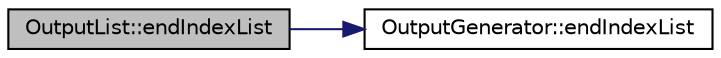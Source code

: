 digraph "OutputList::endIndexList"
{
 // LATEX_PDF_SIZE
  edge [fontname="Helvetica",fontsize="10",labelfontname="Helvetica",labelfontsize="10"];
  node [fontname="Helvetica",fontsize="10",shape=record];
  rankdir="LR";
  Node1 [label="OutputList::endIndexList",height=0.2,width=0.4,color="black", fillcolor="grey75", style="filled", fontcolor="black",tooltip=" "];
  Node1 -> Node2 [color="midnightblue",fontsize="10",style="solid",fontname="Helvetica"];
  Node2 [label="OutputGenerator::endIndexList",height=0.2,width=0.4,color="black", fillcolor="white", style="filled",URL="$classOutputGenerator.html#af6f79555b9c01ffcf0d119d483271aa5",tooltip=" "];
}
